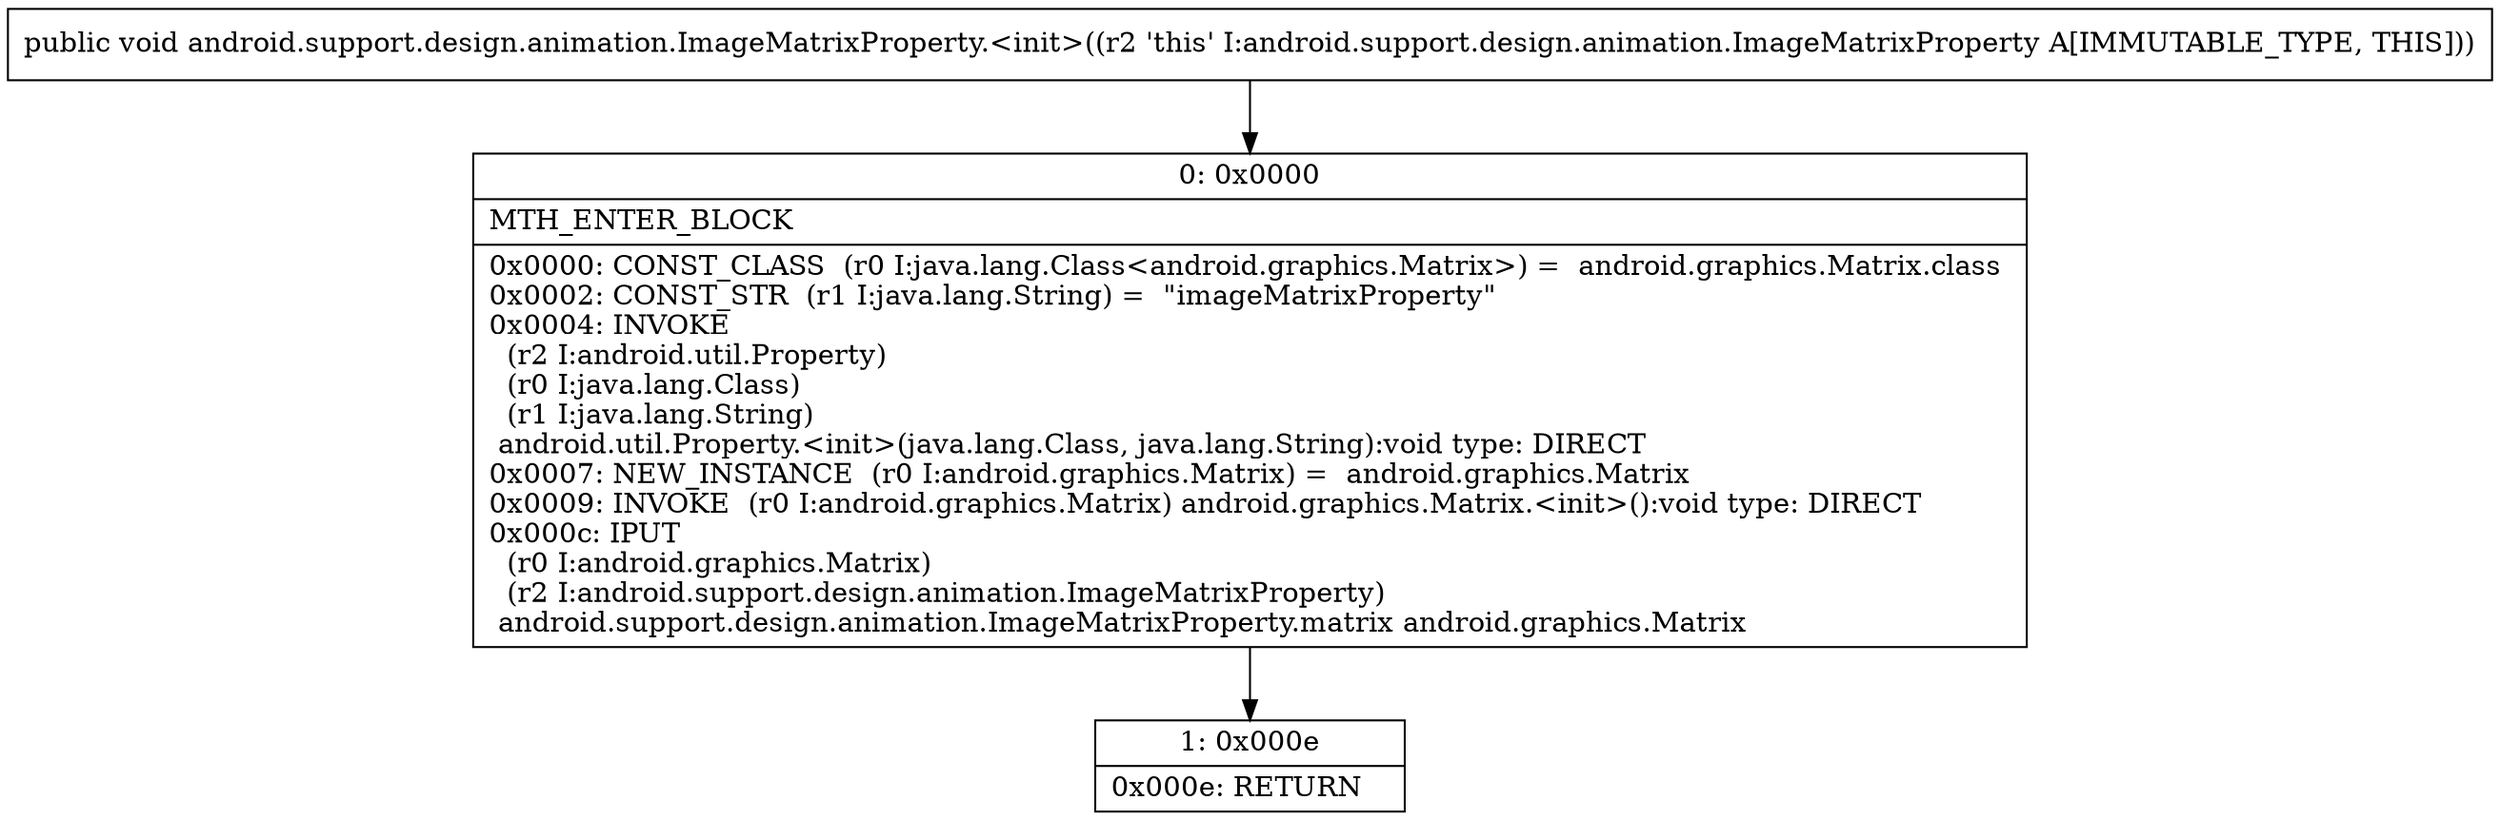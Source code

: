 digraph "CFG forandroid.support.design.animation.ImageMatrixProperty.\<init\>()V" {
Node_0 [shape=record,label="{0\:\ 0x0000|MTH_ENTER_BLOCK\l|0x0000: CONST_CLASS  (r0 I:java.lang.Class\<android.graphics.Matrix\>) =  android.graphics.Matrix.class \l0x0002: CONST_STR  (r1 I:java.lang.String) =  \"imageMatrixProperty\" \l0x0004: INVOKE  \l  (r2 I:android.util.Property)\l  (r0 I:java.lang.Class)\l  (r1 I:java.lang.String)\l android.util.Property.\<init\>(java.lang.Class, java.lang.String):void type: DIRECT \l0x0007: NEW_INSTANCE  (r0 I:android.graphics.Matrix) =  android.graphics.Matrix \l0x0009: INVOKE  (r0 I:android.graphics.Matrix) android.graphics.Matrix.\<init\>():void type: DIRECT \l0x000c: IPUT  \l  (r0 I:android.graphics.Matrix)\l  (r2 I:android.support.design.animation.ImageMatrixProperty)\l android.support.design.animation.ImageMatrixProperty.matrix android.graphics.Matrix \l}"];
Node_1 [shape=record,label="{1\:\ 0x000e|0x000e: RETURN   \l}"];
MethodNode[shape=record,label="{public void android.support.design.animation.ImageMatrixProperty.\<init\>((r2 'this' I:android.support.design.animation.ImageMatrixProperty A[IMMUTABLE_TYPE, THIS])) }"];
MethodNode -> Node_0;
Node_0 -> Node_1;
}

